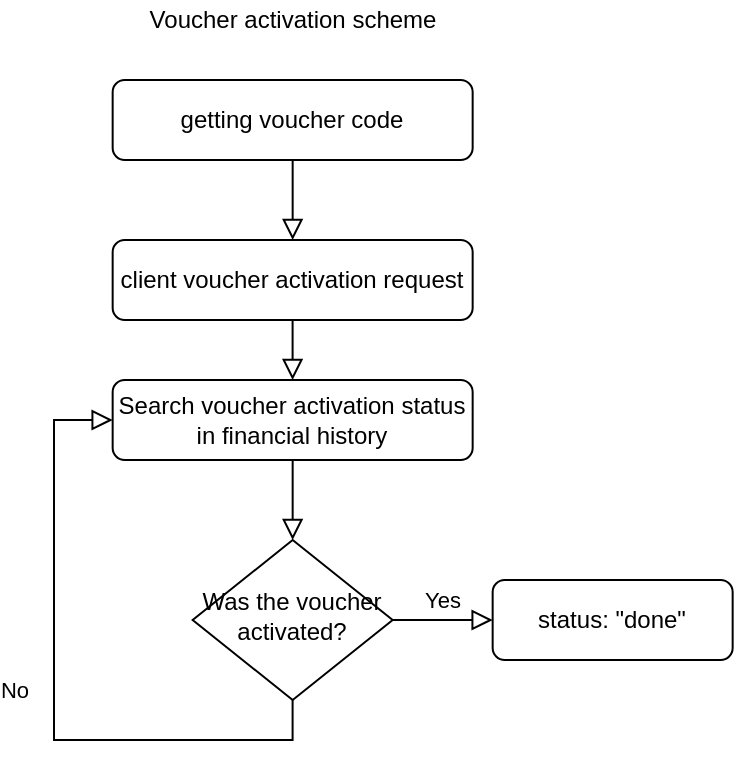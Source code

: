 <mxfile version="12.4.9" type="device"><diagram id="C5RBs43oDa-KdzZeNtuy" name="Page-1"><mxGraphModel dx="787" dy="517" grid="1" gridSize="10" guides="1" tooltips="1" connect="1" arrows="1" fold="1" page="1" pageScale="1" pageWidth="827" pageHeight="1169" math="0" shadow="0"><root><mxCell id="WIyWlLk6GJQsqaUBKTNV-0"/><mxCell id="WIyWlLk6GJQsqaUBKTNV-1" parent="WIyWlLk6GJQsqaUBKTNV-0"/><mxCell id="WIyWlLk6GJQsqaUBKTNV-2" value="" style="rounded=0;html=1;jettySize=auto;orthogonalLoop=1;fontSize=11;endArrow=block;endFill=0;endSize=8;strokeWidth=1;shadow=0;labelBackgroundColor=none;edgeStyle=orthogonalEdgeStyle;" parent="WIyWlLk6GJQsqaUBKTNV-1" source="WIyWlLk6GJQsqaUBKTNV-3" target="WIyWlLk6GJQsqaUBKTNV-6" edge="1"><mxGeometry relative="1" as="geometry"/></mxCell><mxCell id="WIyWlLk6GJQsqaUBKTNV-3" value="Search voucher activation status in financial history" style="rounded=1;whiteSpace=wrap;html=1;fontSize=12;glass=0;strokeWidth=1;shadow=0;" parent="WIyWlLk6GJQsqaUBKTNV-1" vertex="1"><mxGeometry x="280.33" y="250" width="180" height="40" as="geometry"/></mxCell><mxCell id="WIyWlLk6GJQsqaUBKTNV-4" value="No" style="rounded=0;html=1;jettySize=auto;orthogonalLoop=1;fontSize=11;endArrow=block;endFill=0;endSize=8;strokeWidth=1;shadow=0;labelBackgroundColor=none;edgeStyle=orthogonalEdgeStyle;" parent="WIyWlLk6GJQsqaUBKTNV-1" source="WIyWlLk6GJQsqaUBKTNV-6" target="WIyWlLk6GJQsqaUBKTNV-3" edge="1"><mxGeometry y="20" relative="1" as="geometry"><mxPoint as="offset"/><mxPoint x="240.33" y="260" as="targetPoint"/><Array as="points"><mxPoint x="371" y="430"/><mxPoint x="251" y="430"/><mxPoint x="251" y="270"/></Array></mxGeometry></mxCell><mxCell id="WIyWlLk6GJQsqaUBKTNV-5" value="Yes" style="edgeStyle=orthogonalEdgeStyle;rounded=0;html=1;jettySize=auto;orthogonalLoop=1;fontSize=11;endArrow=block;endFill=0;endSize=8;strokeWidth=1;shadow=0;labelBackgroundColor=none;" parent="WIyWlLk6GJQsqaUBKTNV-1" source="WIyWlLk6GJQsqaUBKTNV-6" target="WIyWlLk6GJQsqaUBKTNV-7" edge="1"><mxGeometry y="10" relative="1" as="geometry"><mxPoint as="offset"/></mxGeometry></mxCell><mxCell id="WIyWlLk6GJQsqaUBKTNV-6" value="Was the voucher activated?" style="rhombus;whiteSpace=wrap;html=1;shadow=0;fontFamily=Helvetica;fontSize=12;align=center;strokeWidth=1;spacing=6;spacingTop=-4;" parent="WIyWlLk6GJQsqaUBKTNV-1" vertex="1"><mxGeometry x="320.33" y="330" width="100" height="80" as="geometry"/></mxCell><mxCell id="WIyWlLk6GJQsqaUBKTNV-7" value="status: &quot;done&quot;" style="rounded=1;whiteSpace=wrap;html=1;fontSize=12;glass=0;strokeWidth=1;shadow=0;" parent="WIyWlLk6GJQsqaUBKTNV-1" vertex="1"><mxGeometry x="470.33" y="350" width="120" height="40" as="geometry"/></mxCell><mxCell id="ZW9w1kzgOSJghaLRg0aI-0" value="Voucher activation scheme" style="text;html=1;align=center;verticalAlign=middle;resizable=0;points=[];autosize=1;" vertex="1" parent="WIyWlLk6GJQsqaUBKTNV-1"><mxGeometry x="290.33" y="60" width="160" height="20" as="geometry"/></mxCell><mxCell id="ZW9w1kzgOSJghaLRg0aI-1" value="client voucher activation request" style="rounded=1;whiteSpace=wrap;html=1;fontSize=12;glass=0;strokeWidth=1;shadow=0;" vertex="1" parent="WIyWlLk6GJQsqaUBKTNV-1"><mxGeometry x="280.33" y="180" width="180" height="40" as="geometry"/></mxCell><mxCell id="ZW9w1kzgOSJghaLRg0aI-3" value="" style="rounded=0;html=1;jettySize=auto;orthogonalLoop=1;fontSize=11;endArrow=block;endFill=0;endSize=8;strokeWidth=1;shadow=0;labelBackgroundColor=none;edgeStyle=orthogonalEdgeStyle;" edge="1" parent="WIyWlLk6GJQsqaUBKTNV-1" source="ZW9w1kzgOSJghaLRg0aI-1" target="WIyWlLk6GJQsqaUBKTNV-3"><mxGeometry relative="1" as="geometry"><mxPoint x="380.33" y="290" as="sourcePoint"/><mxPoint x="380.33" y="340" as="targetPoint"/></mxGeometry></mxCell><mxCell id="ZW9w1kzgOSJghaLRg0aI-4" value="getting voucher code" style="rounded=1;whiteSpace=wrap;html=1;fontSize=12;glass=0;strokeWidth=1;shadow=0;" vertex="1" parent="WIyWlLk6GJQsqaUBKTNV-1"><mxGeometry x="280.33" y="100" width="180" height="40" as="geometry"/></mxCell><mxCell id="ZW9w1kzgOSJghaLRg0aI-5" value="" style="rounded=0;html=1;jettySize=auto;orthogonalLoop=1;fontSize=11;endArrow=block;endFill=0;endSize=8;strokeWidth=1;shadow=0;labelBackgroundColor=none;edgeStyle=orthogonalEdgeStyle;" edge="1" parent="WIyWlLk6GJQsqaUBKTNV-1" source="ZW9w1kzgOSJghaLRg0aI-4" target="ZW9w1kzgOSJghaLRg0aI-1"><mxGeometry relative="1" as="geometry"><mxPoint x="380.5" y="230" as="sourcePoint"/><mxPoint x="380.5" y="260" as="targetPoint"/></mxGeometry></mxCell></root></mxGraphModel></diagram></mxfile>